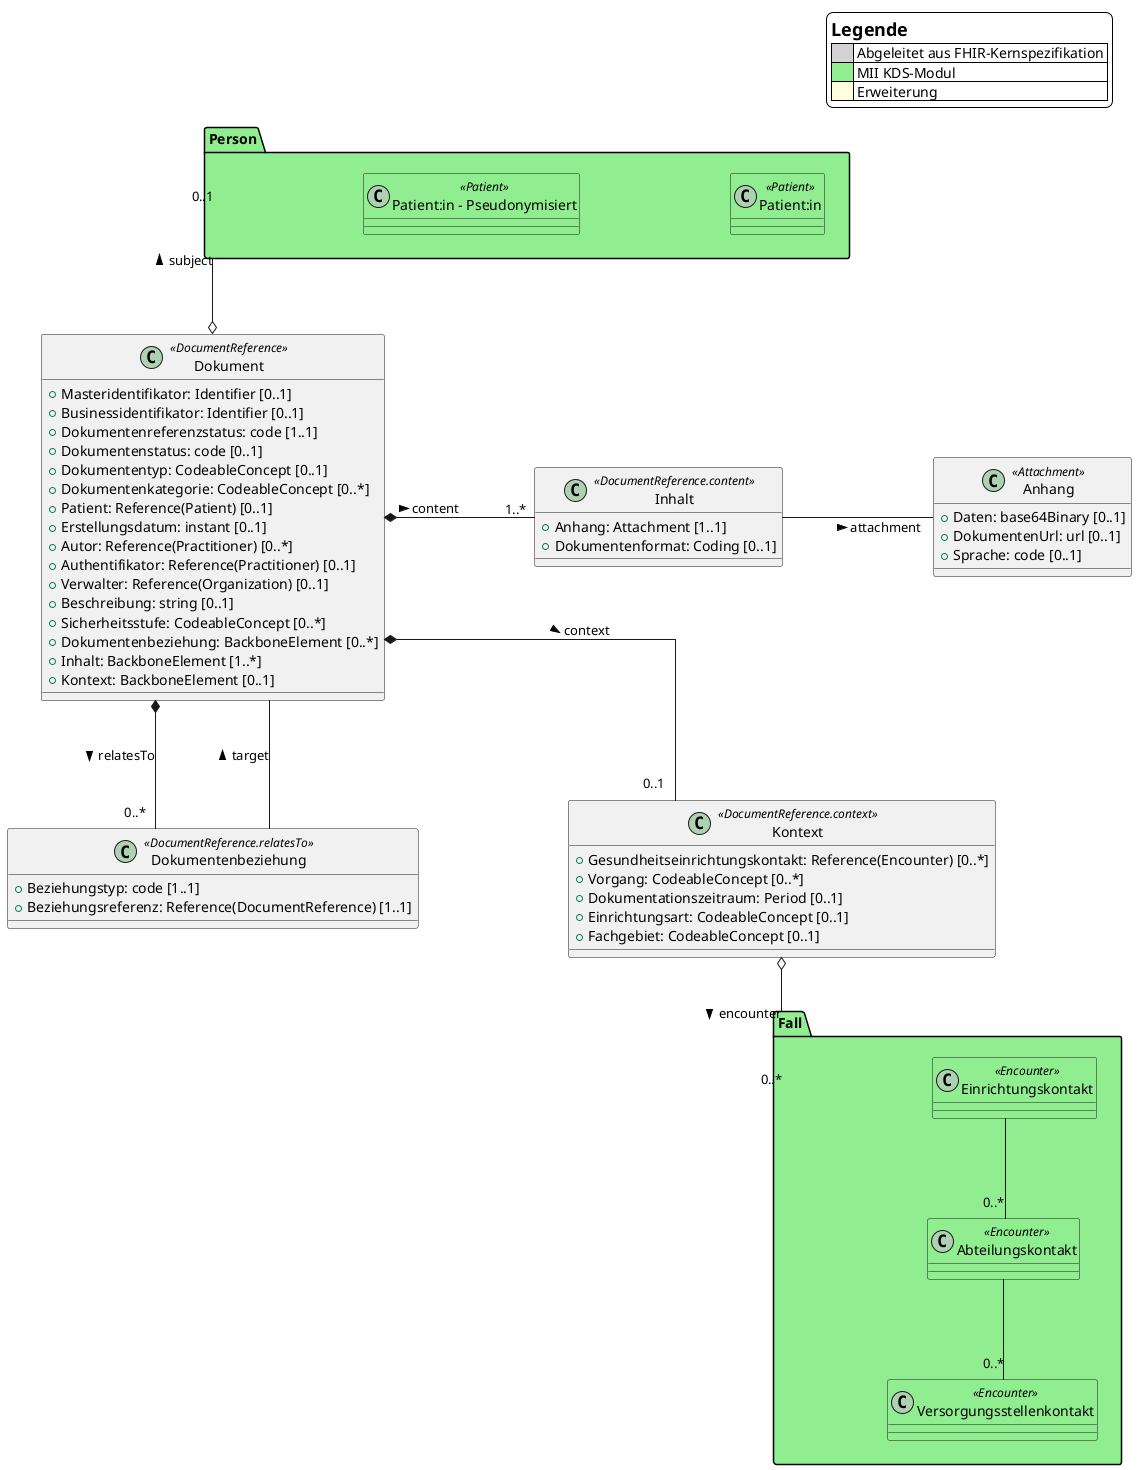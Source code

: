 @startuml

' Canvas Parameters
skinparam Linetype ortho
skinparam Nodesep 150
skinparam Ranksep 100
skinparam legendBackgroundColor #white

legend top right
    = Legende
    |<#lightgray>      | Abgeleitet aus FHIR-Kernspezifikation |
    |<#lightgreen>     | MII KDS-Modul |
    |<#lightyellow>    | Erweiterung |
endlegend

' MII KDS-Modul Person
package Person #LightGreen {
    class "Patient:in" <<Patient>> #LightGreen
    class "Patient:in - Pseudonymisiert" <<Patient>> #LightGreen
}

' MII KDS-Modul Fall
package Fall #LightGreen {
  class Einrichtungskontakt <<Encounter>> #LightGreen
  class Abteilungskontakt <<Encounter>> #LightGreen
  class Versorgungsstellenkontakt <<Encounter>> #LightGreen
}

' Klassen
class Dokument <<DocumentReference>> {
    + {field} Masteridentifikator: Identifier [0..1]
    + {field} Businessidentifikator: Identifier [0..1]
    + {field} Dokumentenreferenzstatus: code [1..1]
    + {field} Dokumentenstatus: code [0..1]
    + {field} Dokumententyp: CodeableConcept [0..1]
    + {field} Dokumentenkategorie: CodeableConcept [0..*]
    + {field} Patient: Reference(Patient) [0..1]
    + {field} Erstellungsdatum: instant [0..1]
    + {field} Autor: Reference(Practitioner) [0..*]
    + {field} Authentifikator: Reference(Practitioner) [0..1]
    + {field} Verwalter: Reference(Organization) [0..1]
    + {field} Beschreibung: string [0..1]
    + {field} Sicherheitsstufe: CodeableConcept [0..*]
    + {field} Dokumentenbeziehung: BackboneElement [0..*]
    + {field} Inhalt: BackboneElement [1..*]
    + {field} Kontext: BackboneElement [0..1]
}

class Dokumentenbeziehung <<DocumentReference.relatesTo>> {
    + {field} Beziehungstyp: code [1..1]
    + {field} Beziehungsreferenz: Reference(DocumentReference) [1..1]
}

class Kontext <<DocumentReference.context>> {
    + {field} Gesundheitseinrichtungskontakt: Reference(Encounter) [0..*]
    + {field} Vorgang: CodeableConcept [0..*]
    + {field} Dokumentationszeitraum: Period [0..1]
    + {field} Einrichtungsart: CodeableConcept [0..1]
    + {field} Fachgebiet: CodeableConcept [0..1]
}

class Inhalt <<DocumentReference.content>> {
    + {field} Anhang: Attachment [1..1]
    + {field} Dokumentenformat: Coding [0..1]
}

class Anhang <<Attachment>> {
    + {field} Daten: base64Binary [0..1]
    + {field} DokumentenUrl: url [0..1]
    + {field} Sprache: code [0..1]
}

' Beziehungen
Dokument *- "1..*" Inhalt: content >
Dokument *-- "0..1" Kontext: context >
Dokument *-- "0..*" Dokumentenbeziehung: relatesTo >
Dokument o-u- "0..1" Person: subject >
Dokumentenbeziehung -- Dokument: target >
Inhalt -r- Anhang: attachment >
Kontext o-- "0..*" Fall: encounter >
Einrichtungskontakt -- "0..*" Abteilungskontakt
Abteilungskontakt -- "0..*" Versorgungsstellenkontakt

@enduml